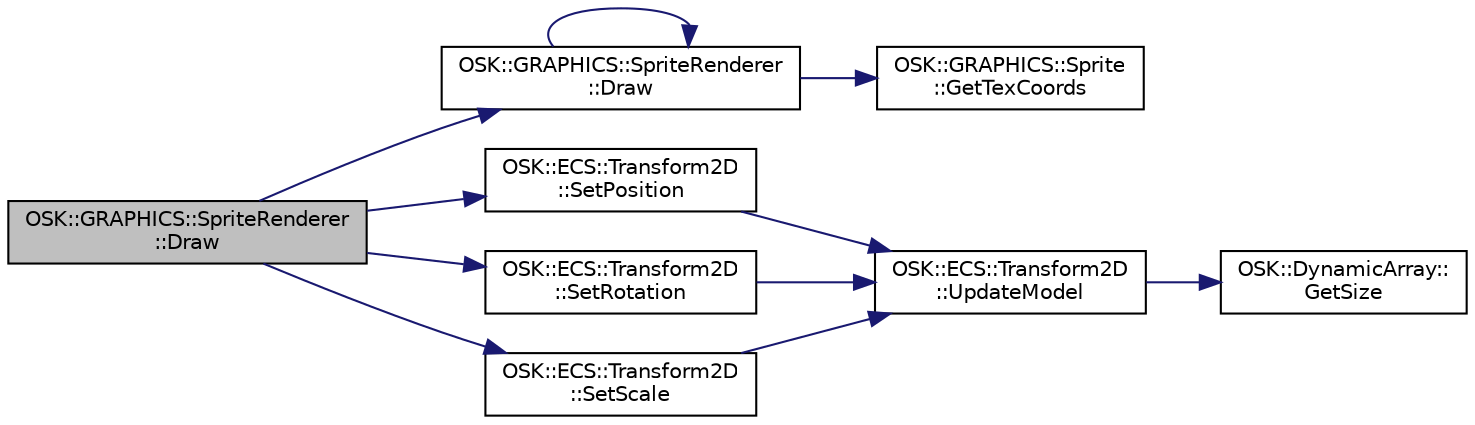 digraph "OSK::GRAPHICS::SpriteRenderer::Draw"
{
 // LATEX_PDF_SIZE
  edge [fontname="Helvetica",fontsize="10",labelfontname="Helvetica",labelfontsize="10"];
  node [fontname="Helvetica",fontsize="10",shape=record];
  rankdir="LR";
  Node1 [label="OSK::GRAPHICS::SpriteRenderer\l::Draw",height=0.2,width=0.4,color="black", fillcolor="grey75", style="filled", fontcolor="black",tooltip="Renderiza una imagen 2D."];
  Node1 -> Node2 [color="midnightblue",fontsize="10",style="solid",fontname="Helvetica"];
  Node2 [label="OSK::GRAPHICS::SpriteRenderer\l::Draw",height=0.2,width=0.4,color="black", fillcolor="white", style="filled",URL="$class_o_s_k_1_1_g_r_a_p_h_i_c_s_1_1_sprite_renderer.html#a0a92f1829e695be451b022660dbe63e1",tooltip="Renderiza un sprite 2D."];
  Node2 -> Node2 [color="midnightblue",fontsize="10",style="solid",fontname="Helvetica"];
  Node2 -> Node3 [color="midnightblue",fontsize="10",style="solid",fontname="Helvetica"];
  Node3 [label="OSK::GRAPHICS::Sprite\l::GetTexCoords",height=0.2,width=0.4,color="black", fillcolor="white", style="filled",URL="$class_o_s_k_1_1_g_r_a_p_h_i_c_s_1_1_sprite.html#a73e11c31d9a6a64a3ee36b8981d12e72",tooltip="Devuelve las coordenadas de textura del sprite, normalizadas (0.0 - 1.0)."];
  Node1 -> Node4 [color="midnightblue",fontsize="10",style="solid",fontname="Helvetica"];
  Node4 [label="OSK::ECS::Transform2D\l::SetPosition",height=0.2,width=0.4,color="black", fillcolor="white", style="filled",URL="$class_o_s_k_1_1_e_c_s_1_1_transform2_d.html#ab2b4d541641214df156f56415ae97d13",tooltip="Establece la posición."];
  Node4 -> Node5 [color="midnightblue",fontsize="10",style="solid",fontname="Helvetica"];
  Node5 [label="OSK::ECS::Transform2D\l::UpdateModel",height=0.2,width=0.4,color="black", fillcolor="white", style="filled",URL="$class_o_s_k_1_1_e_c_s_1_1_transform2_d.html#a7f0d1cae30ec803e5d55019c97bce79a",tooltip="Actualiza la matriz modelo, y la de sus hijos."];
  Node5 -> Node6 [color="midnightblue",fontsize="10",style="solid",fontname="Helvetica"];
  Node6 [label="OSK::DynamicArray::\lGetSize",height=0.2,width=0.4,color="black", fillcolor="white", style="filled",URL="$class_o_s_k_1_1_dynamic_array.html#a94d0cbf0543d0c976de674d31b15df90",tooltip="Devuelve el número de elementos almacenados."];
  Node1 -> Node7 [color="midnightblue",fontsize="10",style="solid",fontname="Helvetica"];
  Node7 [label="OSK::ECS::Transform2D\l::SetRotation",height=0.2,width=0.4,color="black", fillcolor="white", style="filled",URL="$class_o_s_k_1_1_e_c_s_1_1_transform2_d.html#ad0b16b933da9061638161ea51ced132e",tooltip="Establece la rotación del transform."];
  Node7 -> Node5 [color="midnightblue",fontsize="10",style="solid",fontname="Helvetica"];
  Node1 -> Node8 [color="midnightblue",fontsize="10",style="solid",fontname="Helvetica"];
  Node8 [label="OSK::ECS::Transform2D\l::SetScale",height=0.2,width=0.4,color="black", fillcolor="white", style="filled",URL="$class_o_s_k_1_1_e_c_s_1_1_transform2_d.html#a4dacdf71db229722717bc2fe710edc36",tooltip="Establece la escala."];
  Node8 -> Node5 [color="midnightblue",fontsize="10",style="solid",fontname="Helvetica"];
}
